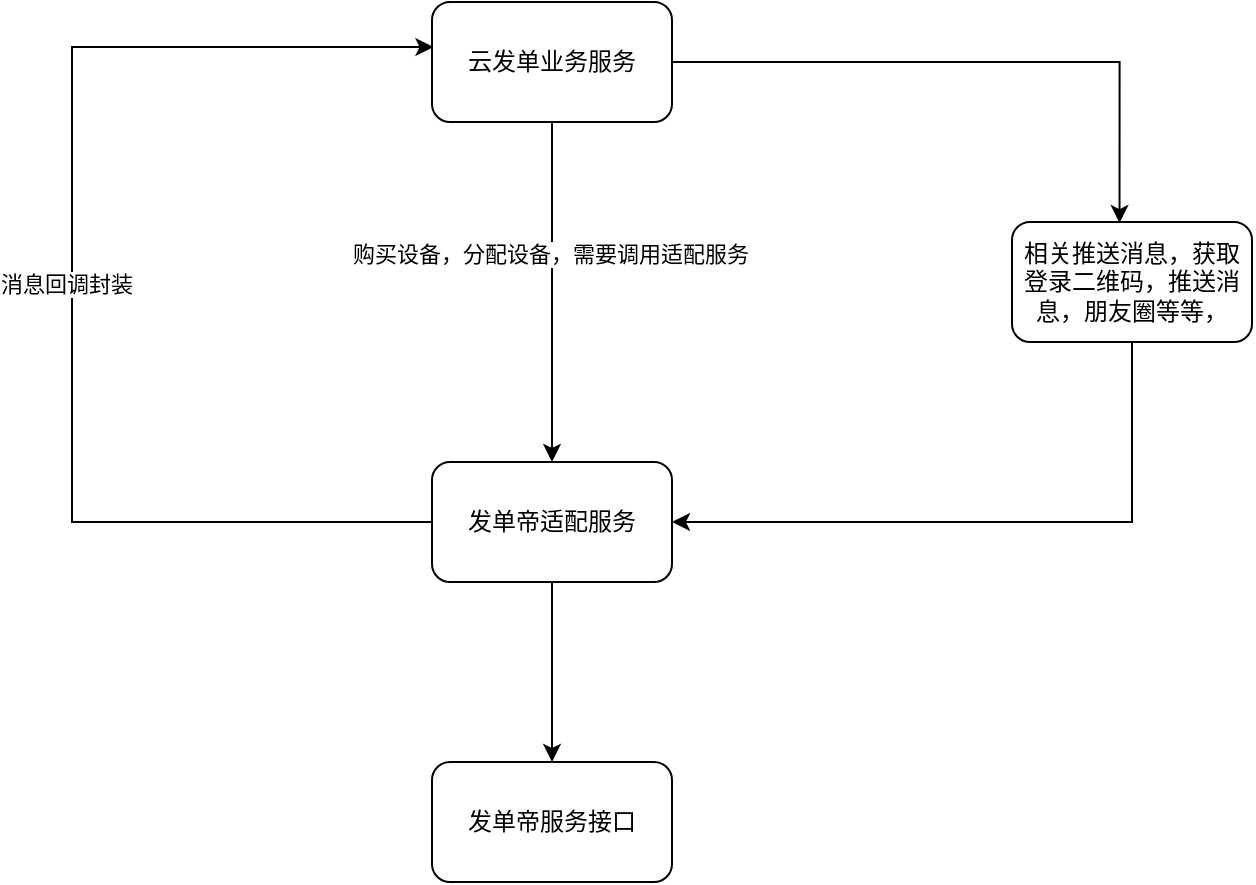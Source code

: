 <mxfile version="27.0.3">
  <diagram name="第 1 页" id="P6Lwt04iGCWbSaG4erIW">
    <mxGraphModel dx="1906" dy="1103" grid="1" gridSize="10" guides="1" tooltips="1" connect="1" arrows="1" fold="1" page="1" pageScale="1" pageWidth="827" pageHeight="1169" math="0" shadow="0">
      <root>
        <mxCell id="0" />
        <mxCell id="1" parent="0" />
        <mxCell id="sMMGfhcA2TqT5hPP_hKD-4" style="edgeStyle=orthogonalEdgeStyle;rounded=0;orthogonalLoop=1;jettySize=auto;html=1;exitX=0.5;exitY=1;exitDx=0;exitDy=0;entryX=0.5;entryY=0;entryDx=0;entryDy=0;" edge="1" parent="1" source="sMMGfhcA2TqT5hPP_hKD-1" target="sMMGfhcA2TqT5hPP_hKD-2">
          <mxGeometry relative="1" as="geometry" />
        </mxCell>
        <mxCell id="sMMGfhcA2TqT5hPP_hKD-6" value="购买设备，分配设备，需要调用适配服务" style="edgeLabel;html=1;align=center;verticalAlign=middle;resizable=0;points=[];" vertex="1" connectable="0" parent="sMMGfhcA2TqT5hPP_hKD-4">
          <mxGeometry x="-0.229" y="-1" relative="1" as="geometry">
            <mxPoint as="offset" />
          </mxGeometry>
        </mxCell>
        <mxCell id="sMMGfhcA2TqT5hPP_hKD-1" value="云发单业务服务" style="rounded=1;whiteSpace=wrap;html=1;" vertex="1" parent="1">
          <mxGeometry x="300" y="190" width="120" height="60" as="geometry" />
        </mxCell>
        <mxCell id="sMMGfhcA2TqT5hPP_hKD-13" style="edgeStyle=orthogonalEdgeStyle;rounded=0;orthogonalLoop=1;jettySize=auto;html=1;exitX=0.5;exitY=1;exitDx=0;exitDy=0;entryX=0.5;entryY=0;entryDx=0;entryDy=0;" edge="1" parent="1" source="sMMGfhcA2TqT5hPP_hKD-2" target="sMMGfhcA2TqT5hPP_hKD-12">
          <mxGeometry relative="1" as="geometry" />
        </mxCell>
        <mxCell id="sMMGfhcA2TqT5hPP_hKD-2" value="发单帝适配服务" style="rounded=1;whiteSpace=wrap;html=1;" vertex="1" parent="1">
          <mxGeometry x="300" y="420" width="120" height="60" as="geometry" />
        </mxCell>
        <mxCell id="sMMGfhcA2TqT5hPP_hKD-7" style="edgeStyle=orthogonalEdgeStyle;rounded=0;orthogonalLoop=1;jettySize=auto;html=1;exitX=0;exitY=0.5;exitDx=0;exitDy=0;entryX=0.006;entryY=0.375;entryDx=0;entryDy=0;entryPerimeter=0;" edge="1" parent="1" source="sMMGfhcA2TqT5hPP_hKD-2" target="sMMGfhcA2TqT5hPP_hKD-1">
          <mxGeometry relative="1" as="geometry">
            <Array as="points">
              <mxPoint x="120" y="450" />
              <mxPoint x="120" y="213" />
            </Array>
          </mxGeometry>
        </mxCell>
        <mxCell id="sMMGfhcA2TqT5hPP_hKD-8" value="消息回调封装" style="edgeLabel;html=1;align=center;verticalAlign=middle;resizable=0;points=[];" vertex="1" connectable="0" parent="sMMGfhcA2TqT5hPP_hKD-7">
          <mxGeometry x="0.001" y="3" relative="1" as="geometry">
            <mxPoint as="offset" />
          </mxGeometry>
        </mxCell>
        <mxCell id="sMMGfhcA2TqT5hPP_hKD-11" style="edgeStyle=orthogonalEdgeStyle;rounded=0;orthogonalLoop=1;jettySize=auto;html=1;exitX=0.5;exitY=1;exitDx=0;exitDy=0;entryX=1;entryY=0.5;entryDx=0;entryDy=0;" edge="1" parent="1" source="sMMGfhcA2TqT5hPP_hKD-9" target="sMMGfhcA2TqT5hPP_hKD-2">
          <mxGeometry relative="1" as="geometry" />
        </mxCell>
        <mxCell id="sMMGfhcA2TqT5hPP_hKD-9" value="相关推送消息，获取登录二维码，推送消息，朋友圈等等，" style="rounded=1;whiteSpace=wrap;html=1;" vertex="1" parent="1">
          <mxGeometry x="590" y="300" width="120" height="60" as="geometry" />
        </mxCell>
        <mxCell id="sMMGfhcA2TqT5hPP_hKD-10" style="edgeStyle=orthogonalEdgeStyle;rounded=0;orthogonalLoop=1;jettySize=auto;html=1;exitX=1;exitY=0.5;exitDx=0;exitDy=0;entryX=0.448;entryY=0.009;entryDx=0;entryDy=0;entryPerimeter=0;" edge="1" parent="1" source="sMMGfhcA2TqT5hPP_hKD-1" target="sMMGfhcA2TqT5hPP_hKD-9">
          <mxGeometry relative="1" as="geometry" />
        </mxCell>
        <mxCell id="sMMGfhcA2TqT5hPP_hKD-12" value="发单帝服务接口" style="rounded=1;whiteSpace=wrap;html=1;" vertex="1" parent="1">
          <mxGeometry x="300" y="570" width="120" height="60" as="geometry" />
        </mxCell>
      </root>
    </mxGraphModel>
  </diagram>
</mxfile>
